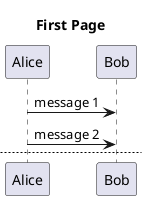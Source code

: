 @startuml

title First Page
Alice -> Bob : message 1
Alice -> Bob : message 2
newpage Seecond Page
Alice -> Bob : message 3
Alice -> Bob : message 4
newpage Last Page
Alice -> Bob : message 5
Alice -> Bob : message 6



@enduml